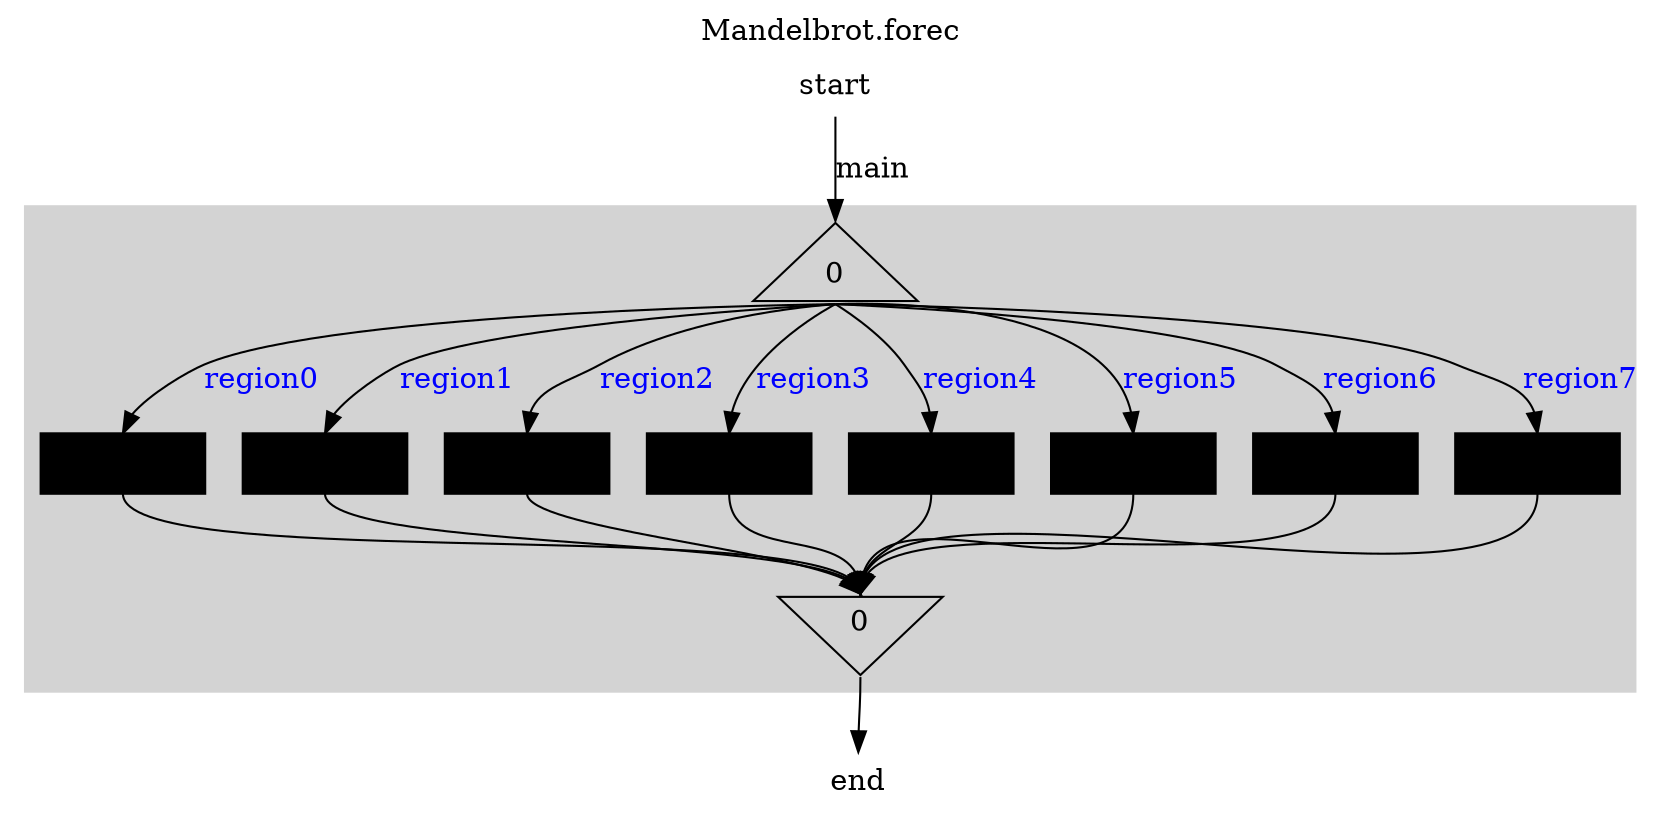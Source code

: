 digraph "Mandelbrot" {
	ordering = out

	labeljust = l
	node [shape = box, fixedsize = true, height = 0.7, width = 1.1]

	start [shape = plaintext, height = 0.4]

	start -> par0_0Start [label = main, headport = n, tailport = s, weight = 2]
	subgraph cluster_par0_0 {
		style = filled
		color = lightgrey

		par0_0Start [label = 0, shape = triangle]
		par0_0End [label = 0, shape = invtriangle]

		par0_0Start -> pause0_0 [label = region0, fontcolor = blue, sametail = 0, headport = n, tailport = s]
		pause0_0 [label = "", shape = box, height = 0.4, style = filled, fillcolor = black]
		pause0_0 -> par0_0End [headport = n, tailport = s]

		par0_0Start -> pause1_2 [label = region1, fontcolor = blue, sametail = 0, headport = n, tailport = s]
		pause1_2 [label = "", shape = box, height = 0.4, style = filled, fillcolor = black]
		pause1_2 -> par0_0End [headport = n, tailport = s]

		par0_0Start -> pause2_4 [label = region2, fontcolor = blue, sametail = 0, headport = n, tailport = s]
		pause2_4 [label = "", shape = box, height = 0.4, style = filled, fillcolor = black]
		pause2_4 -> par0_0End [headport = n, tailport = s]

		par0_0Start -> pause3_6 [label = region3, fontcolor = blue, sametail = 0, headport = n, tailport = s]
		pause3_6 [label = "", shape = box, height = 0.4, style = filled, fillcolor = black]
		pause3_6 -> par0_0End [headport = n, tailport = s]

		par0_0Start -> pause4_8 [label = region4, fontcolor = blue, sametail = 0, headport = n, tailport = s]
		pause4_8 [label = "", shape = box, height = 0.4, style = filled, fillcolor = black]
		pause4_8 -> par0_0End [headport = n, tailport = s]

		par0_0Start -> pause5_10 [label = region5, fontcolor = blue, sametail = 0, headport = n, tailport = s]
		pause5_10 [label = "", shape = box, height = 0.4, style = filled, fillcolor = black]
		pause5_10 -> par0_0End [headport = n, tailport = s]

		par0_0Start -> pause6_12 [label = region6, fontcolor = blue, sametail = 0, headport = n, tailport = s]
		pause6_12 [label = "", shape = box, height = 0.4, style = filled, fillcolor = black]
		pause6_12 -> par0_0End [headport = n, tailport = s]

		par0_0Start -> pause7_14 [label = region7, fontcolor = blue, sametail = 0, headport = n, tailport = s]
		pause7_14 [label = "", shape = box, height = 0.4, style = filled, fillcolor = black]
		pause7_14 -> par0_0End [headport = n, tailport = s]
	}
	{
		edge[style = invis]
		par0_0Start -> {pause0_0 pause1_2 pause2_4 pause3_6 pause4_8 pause5_10 pause6_12 pause7_14}
		{pause0_0 pause1_2 pause2_4 pause3_6 pause4_8 pause5_10 pause6_12 pause7_14} -> par0_0End
	}
	par0_0End -> end [headport = n, tailport = s]

	end [shape = plaintext, height = 0.4]
	{
		edge[style = invis]
		start -> par0_0Start
		par0_0End -> end
	}
	label = "Mandelbrot.forec"
	labelloc = t
	labeljust = c
}
